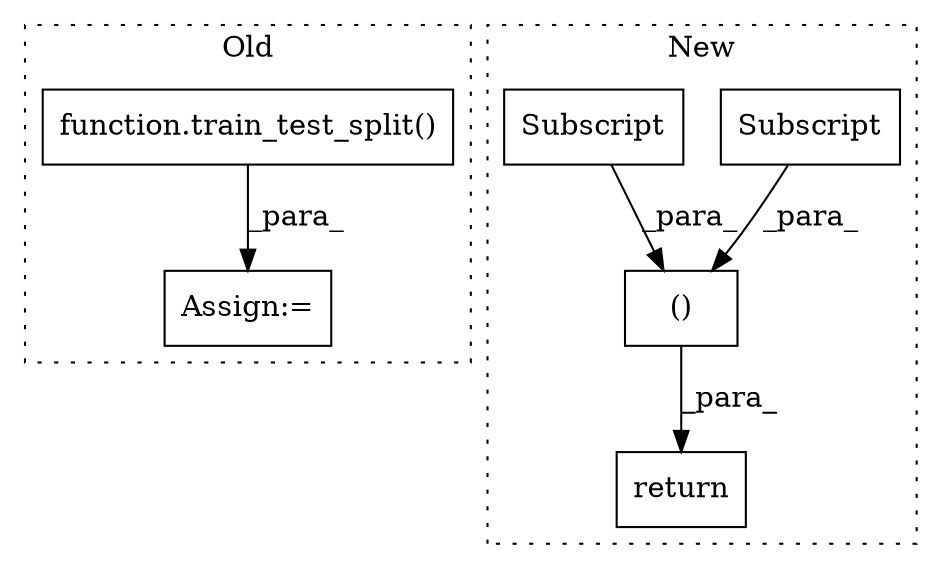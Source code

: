 digraph G {
subgraph cluster0 {
1 [label="function.train_test_split()" a="75" s="4461,4604" l="17,122" shape="box"];
3 [label="Assign:=" a="68" s="4400" l="61" shape="box"];
label = "Old";
style="dotted";
}
subgraph cluster1 {
2 [label="()" a="54" s="5951" l="52" shape="box"];
4 [label="Subscript" a="63" s="5953,0" l="15,0" shape="box"];
5 [label="return" a="93" s="5928" l="7" shape="box"];
6 [label="Subscript" a="63" s="5970,0" l="16,0" shape="box"];
label = "New";
style="dotted";
}
1 -> 3 [label="_para_"];
2 -> 5 [label="_para_"];
4 -> 2 [label="_para_"];
6 -> 2 [label="_para_"];
}